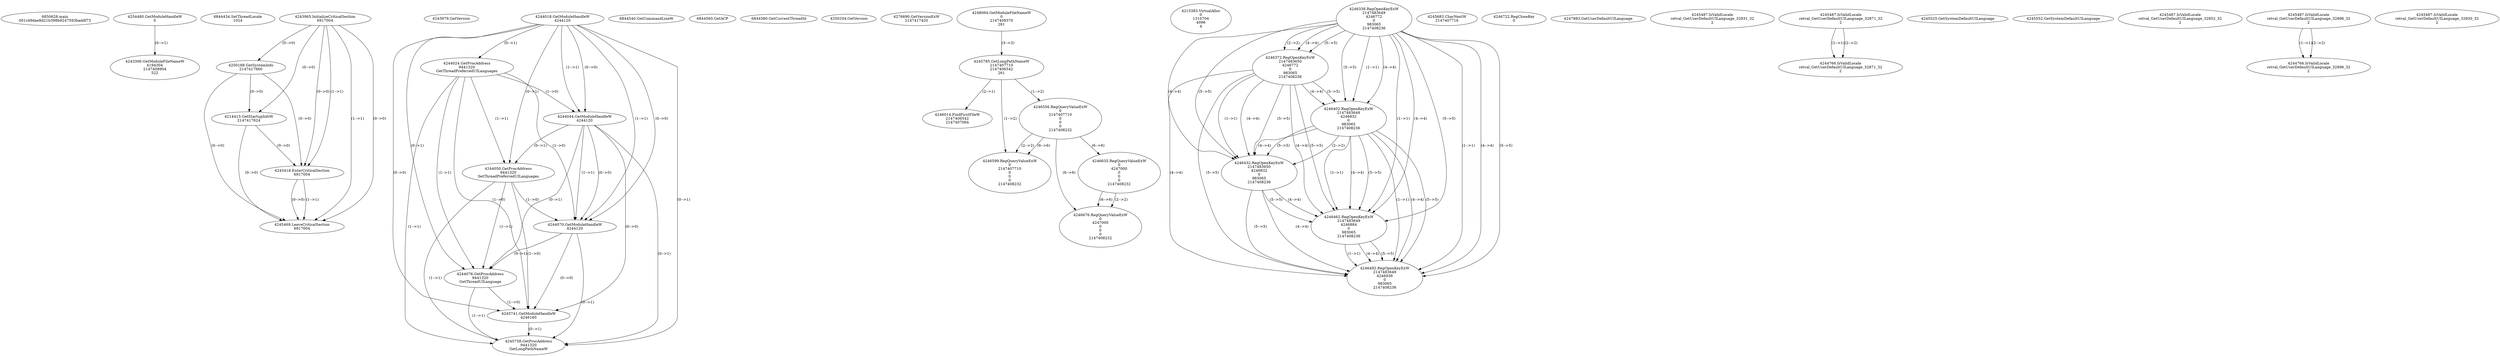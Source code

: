 // Global SCDG with merge call
digraph {
	0 [label="6850628.main
001c49dae8d21b398b9247593baddf73"]
	1 [label="4254480.GetModuleHandleW
0"]
	2 [label="6844434.SetThreadLocale
1024"]
	3 [label="4243965.InitializeCriticalSection
6917004"]
	4 [label="4243979.GetVersion
"]
	5 [label="4244018.GetModuleHandleW
4244120"]
	6 [label="4244024.GetProcAddress
9441320
GetThreadPreferredUILanguages"]
	5 -> 6 [label="(0-->1)"]
	7 [label="4244044.GetModuleHandleW
4244120"]
	5 -> 7 [label="(1-->1)"]
	5 -> 7 [label="(0-->0)"]
	6 -> 7 [label="(1-->0)"]
	8 [label="4244050.GetProcAddress
9441320
SetThreadPreferredUILanguages"]
	5 -> 8 [label="(0-->1)"]
	6 -> 8 [label="(1-->1)"]
	7 -> 8 [label="(0-->1)"]
	9 [label="4244070.GetModuleHandleW
4244120"]
	5 -> 9 [label="(1-->1)"]
	7 -> 9 [label="(1-->1)"]
	5 -> 9 [label="(0-->0)"]
	6 -> 9 [label="(1-->0)"]
	7 -> 9 [label="(0-->0)"]
	8 -> 9 [label="(1-->0)"]
	10 [label="4244076.GetProcAddress
9441320
GetThreadUILanguage"]
	5 -> 10 [label="(0-->1)"]
	6 -> 10 [label="(1-->1)"]
	7 -> 10 [label="(0-->1)"]
	8 -> 10 [label="(1-->1)"]
	9 -> 10 [label="(0-->1)"]
	11 [label="4250188.GetSystemInfo
2147417660"]
	3 -> 11 [label="(0-->0)"]
	12 [label="6844540.GetCommandLineW
"]
	13 [label="4214413.GetStartupInfoW
2147417624"]
	3 -> 13 [label="(0-->0)"]
	11 -> 13 [label="(0-->0)"]
	14 [label="6844560.GetACP
"]
	15 [label="6844580.GetCurrentThreadId
"]
	16 [label="4250204.GetVersion
"]
	17 [label="4276690.GetVersionExW
2147417420"]
	18 [label="4243306.GetModuleFileNameW
4194304
2147408904
522"]
	1 -> 18 [label="(0-->1)"]
	19 [label="4248064.GetModuleFileNameW
0
2147408370
261"]
	20 [label="4215383.VirtualAlloc
0
1310704
4096
4"]
	21 [label="4246338.RegOpenKeyExW
2147483649
4246772
0
983065
2147408236"]
	22 [label="4246372.RegOpenKeyExW
2147483650
4246772
0
983065
2147408236"]
	21 -> 22 [label="(2-->2)"]
	21 -> 22 [label="(4-->4)"]
	21 -> 22 [label="(5-->5)"]
	23 [label="4246402.RegOpenKeyExW
2147483649
4246832
0
983065
2147408236"]
	21 -> 23 [label="(1-->1)"]
	21 -> 23 [label="(4-->4)"]
	22 -> 23 [label="(4-->4)"]
	21 -> 23 [label="(5-->5)"]
	22 -> 23 [label="(5-->5)"]
	24 [label="4246432.RegOpenKeyExW
2147483650
4246832
0
983065
2147408236"]
	22 -> 24 [label="(1-->1)"]
	23 -> 24 [label="(2-->2)"]
	21 -> 24 [label="(4-->4)"]
	22 -> 24 [label="(4-->4)"]
	23 -> 24 [label="(4-->4)"]
	21 -> 24 [label="(5-->5)"]
	22 -> 24 [label="(5-->5)"]
	23 -> 24 [label="(5-->5)"]
	25 [label="4246462.RegOpenKeyExW
2147483649
4246884
0
983065
2147408236"]
	21 -> 25 [label="(1-->1)"]
	23 -> 25 [label="(1-->1)"]
	21 -> 25 [label="(4-->4)"]
	22 -> 25 [label="(4-->4)"]
	23 -> 25 [label="(4-->4)"]
	24 -> 25 [label="(4-->4)"]
	21 -> 25 [label="(5-->5)"]
	22 -> 25 [label="(5-->5)"]
	23 -> 25 [label="(5-->5)"]
	24 -> 25 [label="(5-->5)"]
	26 [label="4246492.RegOpenKeyExW
2147483649
4246936
0
983065
2147408236"]
	21 -> 26 [label="(1-->1)"]
	23 -> 26 [label="(1-->1)"]
	25 -> 26 [label="(1-->1)"]
	21 -> 26 [label="(4-->4)"]
	22 -> 26 [label="(4-->4)"]
	23 -> 26 [label="(4-->4)"]
	24 -> 26 [label="(4-->4)"]
	25 -> 26 [label="(4-->4)"]
	21 -> 26 [label="(5-->5)"]
	22 -> 26 [label="(5-->5)"]
	23 -> 26 [label="(5-->5)"]
	24 -> 26 [label="(5-->5)"]
	25 -> 26 [label="(5-->5)"]
	27 [label="4245741.GetModuleHandleW
4246160"]
	5 -> 27 [label="(0-->0)"]
	6 -> 27 [label="(1-->0)"]
	7 -> 27 [label="(0-->0)"]
	8 -> 27 [label="(1-->0)"]
	9 -> 27 [label="(0-->0)"]
	10 -> 27 [label="(1-->0)"]
	28 [label="4245758.GetProcAddress
9441320
GetLongPathNameW"]
	5 -> 28 [label="(0-->1)"]
	6 -> 28 [label="(1-->1)"]
	7 -> 28 [label="(0-->1)"]
	8 -> 28 [label="(1-->1)"]
	9 -> 28 [label="(0-->1)"]
	10 -> 28 [label="(1-->1)"]
	27 -> 28 [label="(0-->1)"]
	29 [label="4245785.GetLongPathNameW
2147407710
2147406542
261"]
	19 -> 29 [label="(3-->3)"]
	30 [label="4245683.CharNextW
2147407716"]
	31 [label="4246014.FindFirstFileW
2147406542
2147407064"]
	29 -> 31 [label="(2-->1)"]
	32 [label="4246556.RegQueryValueExW
0
2147407710
0
0
0
2147408232"]
	29 -> 32 [label="(1-->2)"]
	33 [label="4246635.RegQueryValueExW
0
4247000
0
0
0
2147408232"]
	32 -> 33 [label="(6-->6)"]
	34 [label="4246722.RegCloseKey
0"]
	35 [label="4247883.GetUserDefaultUILanguage
"]
	36 [label="4245418.EnterCriticalSection
6917004"]
	3 -> 36 [label="(1-->1)"]
	3 -> 36 [label="(0-->0)"]
	11 -> 36 [label="(0-->0)"]
	13 -> 36 [label="(0-->0)"]
	37 [label="4245469.LeaveCriticalSection
6917004"]
	3 -> 37 [label="(1-->1)"]
	36 -> 37 [label="(1-->1)"]
	3 -> 37 [label="(0-->0)"]
	11 -> 37 [label="(0-->0)"]
	13 -> 37 [label="(0-->0)"]
	36 -> 37 [label="(0-->0)"]
	38 [label="4245487.IsValidLocale
retval_GetUserDefaultUILanguage_32931_32
2"]
	39 [label="4246599.RegQueryValueExW
0
2147407710
0
0
0
2147408232"]
	29 -> 39 [label="(1-->2)"]
	32 -> 39 [label="(2-->2)"]
	32 -> 39 [label="(6-->6)"]
	40 [label="4245487.IsValidLocale
retval_GetUserDefaultUILanguage_32871_32
2"]
	41 [label="4244766.IsValidLocale
retval_GetUserDefaultUILanguage_32871_32
2"]
	40 -> 41 [label="(1-->1)"]
	40 -> 41 [label="(2-->2)"]
	42 [label="4245525.GetSystemDefaultUILanguage
"]
	43 [label="4245552.GetSystemDefaultUILanguage
"]
	44 [label="4245487.IsValidLocale
retval_GetUserDefaultUILanguage_32852_32
2"]
	45 [label="4245487.IsValidLocale
retval_GetUserDefaultUILanguage_32896_32
2"]
	46 [label="4246676.RegQueryValueExW
0
4247000
0
0
0
2147408232"]
	33 -> 46 [label="(2-->2)"]
	32 -> 46 [label="(6-->6)"]
	33 -> 46 [label="(6-->6)"]
	47 [label="4245487.IsValidLocale
retval_GetUserDefaultUILanguage_32930_32
2"]
	48 [label="4244766.IsValidLocale
retval_GetUserDefaultUILanguage_32896_32
2"]
	45 -> 48 [label="(1-->1)"]
	45 -> 48 [label="(2-->2)"]
}
